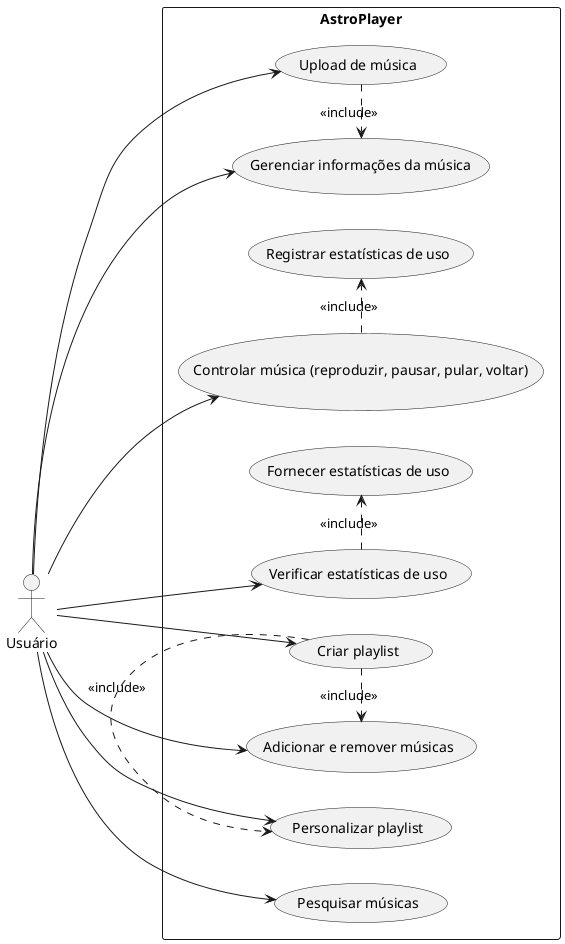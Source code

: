 @startuml
left to right direction
actor "Usuário" as fc

rectangle AstroPlayer {
  usecase "Upload de música" as UC1
  usecase "Gerenciar informações da música" as UC2
  usecase "Pesquisar músicas" as UC3
  usecase "Controlar música (reproduzir, pausar, pular, voltar)" as UC4
  usecase "Criar playlist" as UC5
  usecase "Personalizar playlist" as UC6
  usecase "Adicionar e remover músicas" as UC7
  usecase "Verificar estatísticas de uso" as UC9
  usecase "Registrar estatísticas de uso" as UC10
  usecase "Fornecer estatísticas de uso" as UC11

  (UC1) .> (UC2) : <<include>>
  (UC4) .> (UC10) : <<include>> 
  (UC9) .> (UC11) : <<include>> 
  (UC5) .> (UC7) : <<include>>  
  (UC5) .> (UC6) : <<include>>  
}

fc --> UC1
fc --> UC2
fc --> UC3
fc --> UC4
fc --> UC5
fc --> UC6
fc --> UC7
fc --> UC9
@enduml